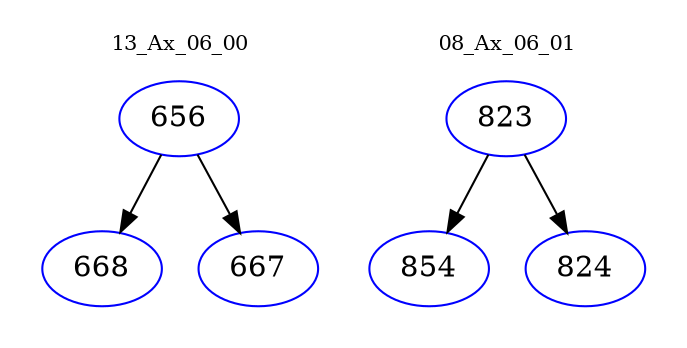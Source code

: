digraph{
subgraph cluster_0 {
color = white
label = "13_Ax_06_00";
fontsize=10;
T0_656 [label="656", color="blue"]
T0_656 -> T0_668 [color="black"]
T0_668 [label="668", color="blue"]
T0_656 -> T0_667 [color="black"]
T0_667 [label="667", color="blue"]
}
subgraph cluster_1 {
color = white
label = "08_Ax_06_01";
fontsize=10;
T1_823 [label="823", color="blue"]
T1_823 -> T1_854 [color="black"]
T1_854 [label="854", color="blue"]
T1_823 -> T1_824 [color="black"]
T1_824 [label="824", color="blue"]
}
}
